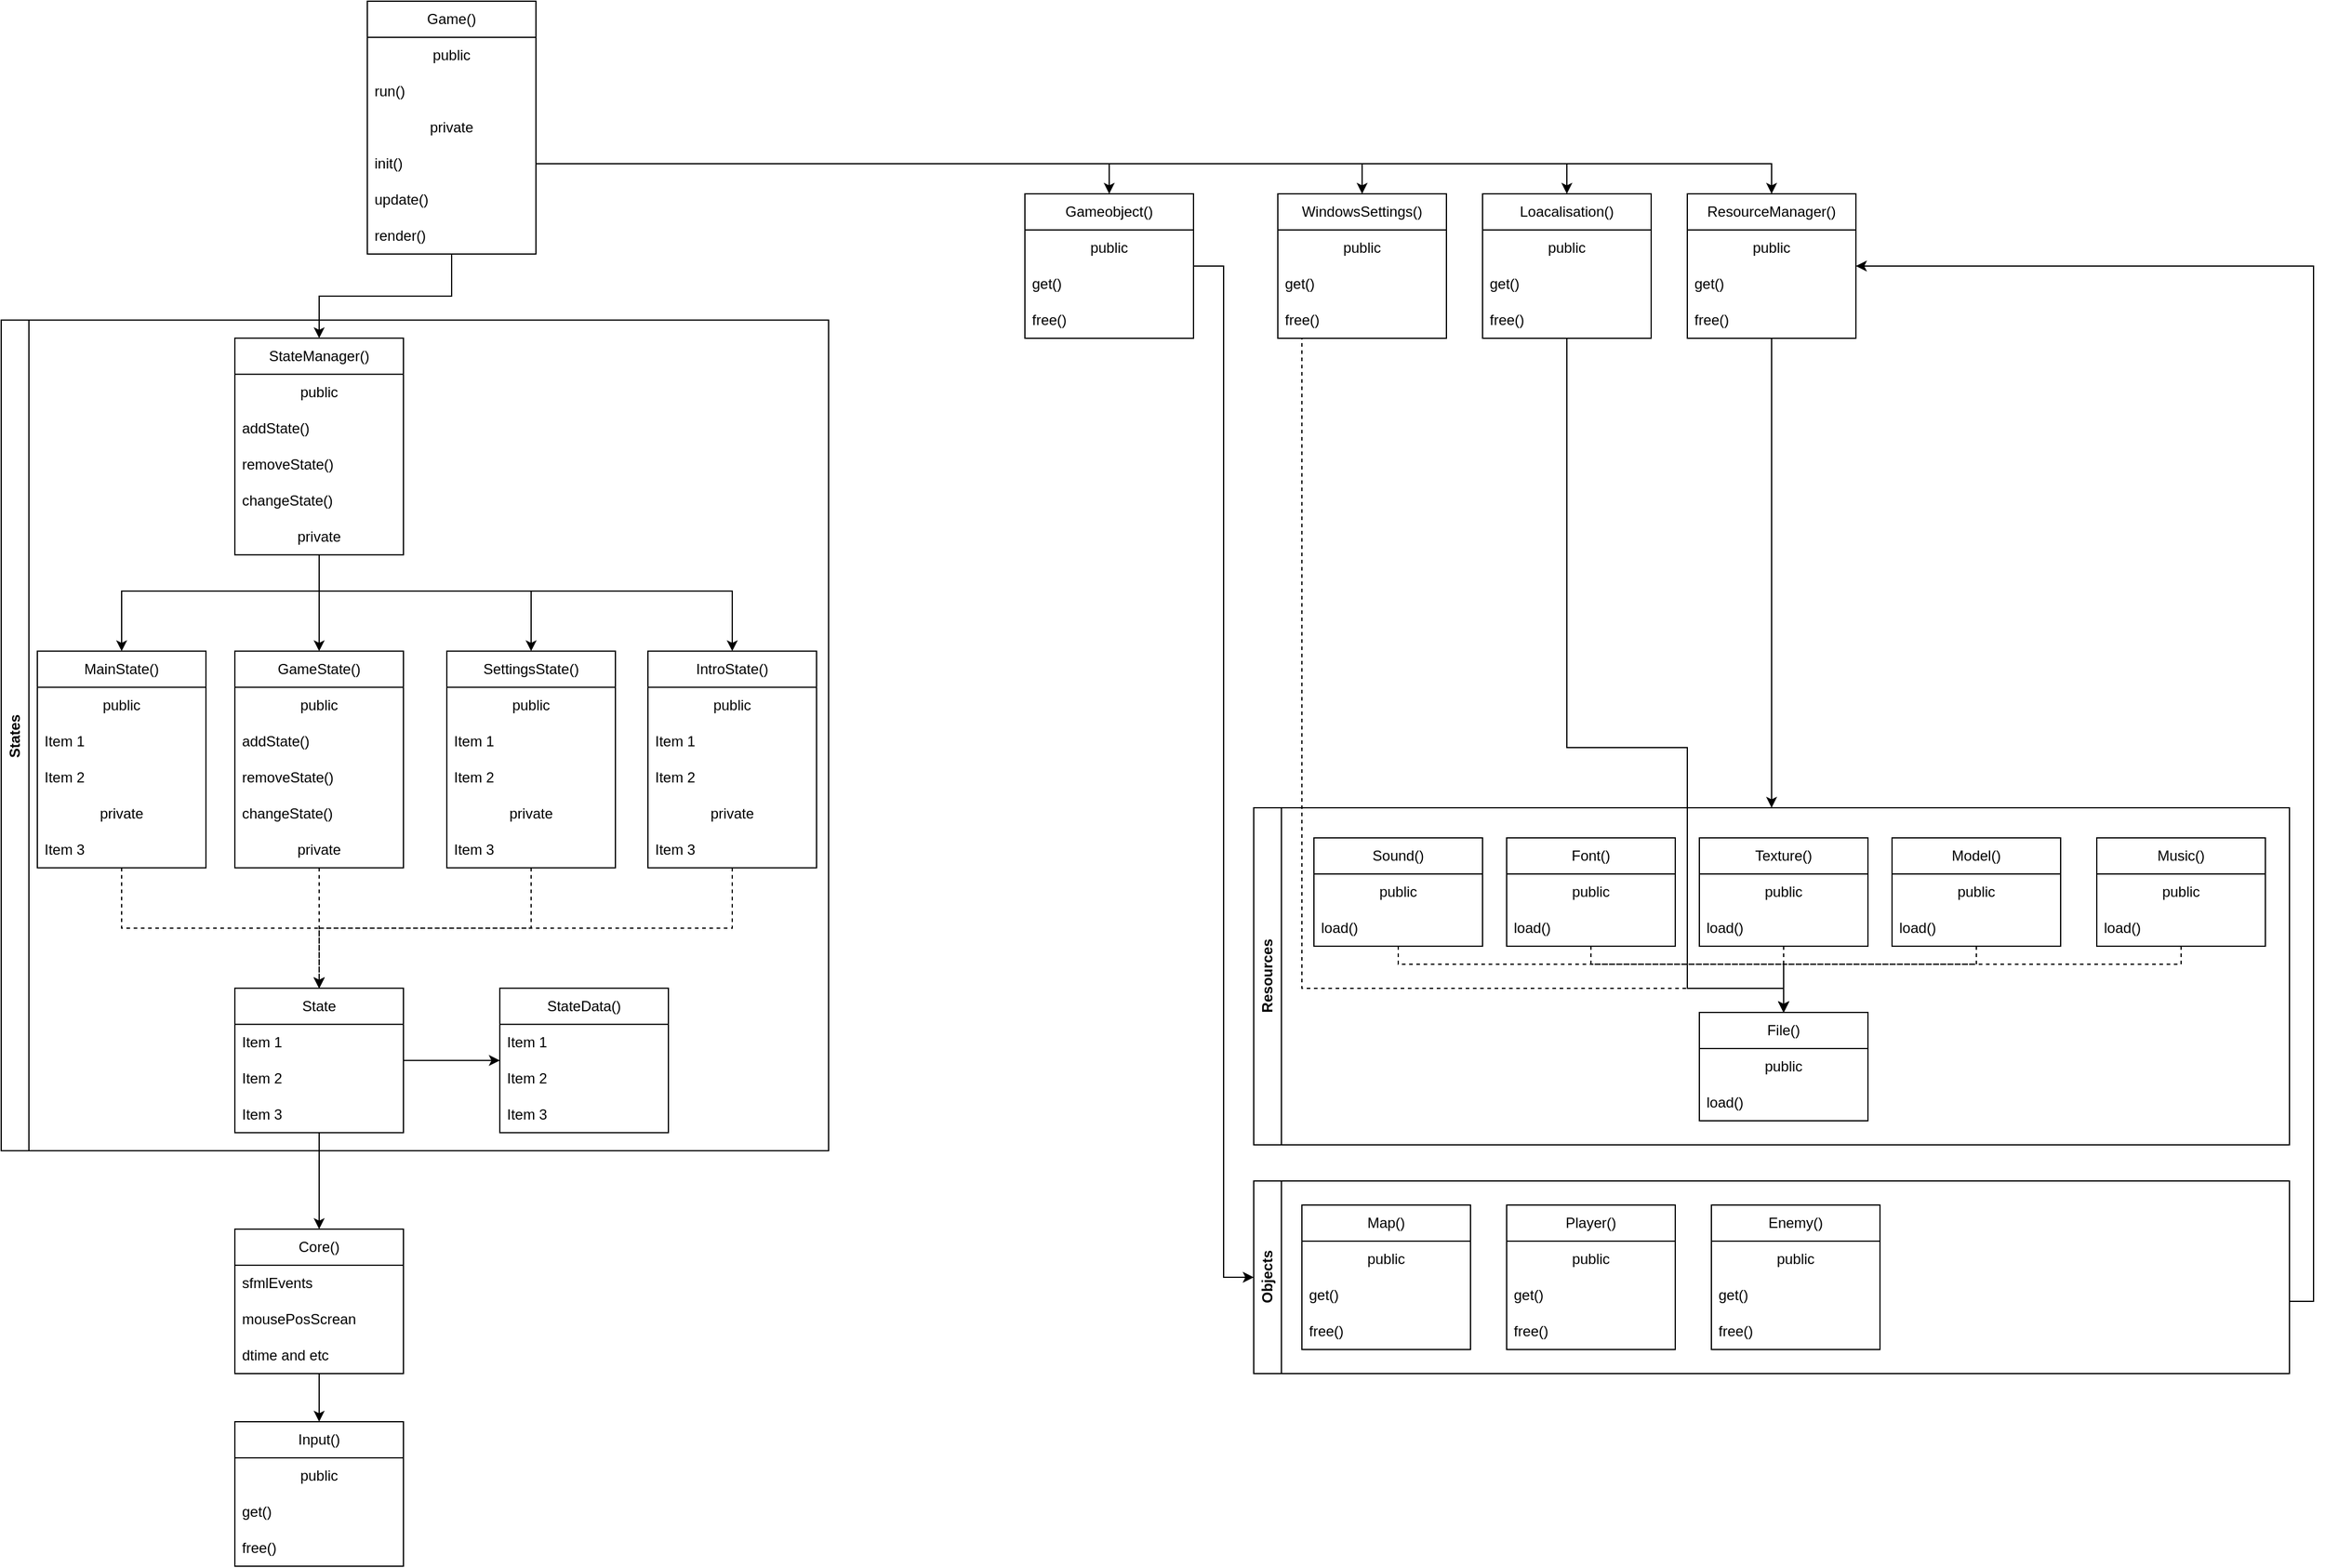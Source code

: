 <mxfile version="21.5.2" type="github">
  <diagram name="Страница 1" id="eQG78R5WdQIjexpzh70h">
    <mxGraphModel dx="1628" dy="859" grid="1" gridSize="10" guides="1" tooltips="1" connect="1" arrows="1" fold="1" page="1" pageScale="1" pageWidth="5000" pageHeight="5000" background="none" math="0" shadow="0">
      <root>
        <mxCell id="0" />
        <mxCell id="1" parent="0" />
        <mxCell id="CHiHUjRZ3rENDzoaXZ8h-26" value="" style="edgeStyle=orthogonalEdgeStyle;rounded=0;orthogonalLoop=1;jettySize=auto;html=1;labelBackgroundColor=none;fontColor=default;" parent="1" source="CHiHUjRZ3rENDzoaXZ8h-2" target="CHiHUjRZ3rENDzoaXZ8h-19" edge="1">
          <mxGeometry relative="1" as="geometry" />
        </mxCell>
        <mxCell id="CHiHUjRZ3rENDzoaXZ8h-2" value="Game()" style="swimlane;fontStyle=0;childLayout=stackLayout;horizontal=1;startSize=30;horizontalStack=0;resizeParent=1;resizeParentMax=0;resizeLast=0;collapsible=1;marginBottom=0;whiteSpace=wrap;html=1;labelBackgroundColor=none;rounded=0;" parent="1" vertex="1">
          <mxGeometry x="344" y="20" width="140" height="210" as="geometry">
            <mxRectangle x="344" y="20" width="70" height="30" as="alternateBounds" />
          </mxGeometry>
        </mxCell>
        <mxCell id="CHiHUjRZ3rENDzoaXZ8h-3" value="public" style="text;align=center;verticalAlign=middle;spacingLeft=4;spacingRight=4;overflow=hidden;points=[[0,0.5],[1,0.5]];portConstraint=eastwest;rotatable=0;whiteSpace=wrap;html=1;labelBackgroundColor=none;rounded=0;" parent="CHiHUjRZ3rENDzoaXZ8h-2" vertex="1">
          <mxGeometry y="30" width="140" height="30" as="geometry" />
        </mxCell>
        <mxCell id="CHiHUjRZ3rENDzoaXZ8h-5" value="run()" style="text;strokeColor=none;fillColor=none;align=left;verticalAlign=middle;spacingLeft=4;spacingRight=4;overflow=hidden;points=[[0,0.5],[1,0.5]];portConstraint=eastwest;rotatable=0;whiteSpace=wrap;html=1;labelBackgroundColor=none;rounded=0;" parent="CHiHUjRZ3rENDzoaXZ8h-2" vertex="1">
          <mxGeometry y="60" width="140" height="30" as="geometry" />
        </mxCell>
        <mxCell id="CHiHUjRZ3rENDzoaXZ8h-4" value="private" style="text;align=center;verticalAlign=middle;spacingLeft=4;spacingRight=4;overflow=hidden;points=[[0,0.5],[1,0.5]];portConstraint=eastwest;rotatable=0;whiteSpace=wrap;html=1;labelBackgroundColor=none;rounded=0;" parent="CHiHUjRZ3rENDzoaXZ8h-2" vertex="1">
          <mxGeometry y="90" width="140" height="30" as="geometry" />
        </mxCell>
        <mxCell id="CHiHUjRZ3rENDzoaXZ8h-9" value="init()" style="text;strokeColor=none;fillColor=none;align=left;verticalAlign=middle;spacingLeft=4;spacingRight=4;overflow=hidden;points=[[0,0.5],[1,0.5]];portConstraint=eastwest;rotatable=0;whiteSpace=wrap;html=1;labelBackgroundColor=none;rounded=0;" parent="CHiHUjRZ3rENDzoaXZ8h-2" vertex="1">
          <mxGeometry y="120" width="140" height="30" as="geometry" />
        </mxCell>
        <mxCell id="CHiHUjRZ3rENDzoaXZ8h-7" value="update()" style="text;strokeColor=none;fillColor=none;align=left;verticalAlign=middle;spacingLeft=4;spacingRight=4;overflow=hidden;points=[[0,0.5],[1,0.5]];portConstraint=eastwest;rotatable=0;whiteSpace=wrap;html=1;labelBackgroundColor=none;rounded=0;" parent="CHiHUjRZ3rENDzoaXZ8h-2" vertex="1">
          <mxGeometry y="150" width="140" height="30" as="geometry" />
        </mxCell>
        <mxCell id="CHiHUjRZ3rENDzoaXZ8h-8" value="render()" style="text;strokeColor=none;fillColor=none;align=left;verticalAlign=middle;spacingLeft=4;spacingRight=4;overflow=hidden;points=[[0,0.5],[1,0.5]];portConstraint=eastwest;rotatable=0;whiteSpace=wrap;html=1;labelBackgroundColor=none;rounded=0;" parent="CHiHUjRZ3rENDzoaXZ8h-2" vertex="1">
          <mxGeometry y="180" width="140" height="30" as="geometry" />
        </mxCell>
        <mxCell id="CHiHUjRZ3rENDzoaXZ8h-319" style="edgeStyle=orthogonalEdgeStyle;rounded=0;orthogonalLoop=1;jettySize=auto;html=1;entryX=0.5;entryY=0;entryDx=0;entryDy=0;labelBackgroundColor=none;fontColor=default;" parent="1" source="CHiHUjRZ3rENDzoaXZ8h-200" target="CHiHUjRZ3rENDzoaXZ8h-302" edge="1">
          <mxGeometry relative="1" as="geometry" />
        </mxCell>
        <mxCell id="CHiHUjRZ3rENDzoaXZ8h-200" value="ResourceManager()" style="swimlane;fontStyle=0;childLayout=stackLayout;horizontal=1;startSize=30;horizontalStack=0;resizeParent=1;resizeParentMax=0;resizeLast=0;collapsible=1;marginBottom=0;whiteSpace=wrap;html=1;labelBackgroundColor=none;rounded=0;" parent="1" vertex="1">
          <mxGeometry x="1440" y="180" width="140" height="120" as="geometry">
            <mxRectangle x="344" y="20" width="70" height="30" as="alternateBounds" />
          </mxGeometry>
        </mxCell>
        <mxCell id="CHiHUjRZ3rENDzoaXZ8h-201" value="public" style="text;align=center;verticalAlign=middle;spacingLeft=4;spacingRight=4;overflow=hidden;points=[[0,0.5],[1,0.5]];portConstraint=eastwest;rotatable=0;whiteSpace=wrap;html=1;labelBackgroundColor=none;rounded=0;" parent="CHiHUjRZ3rENDzoaXZ8h-200" vertex="1">
          <mxGeometry y="30" width="140" height="30" as="geometry" />
        </mxCell>
        <mxCell id="CHiHUjRZ3rENDzoaXZ8h-202" value="get()" style="text;strokeColor=none;fillColor=none;align=left;verticalAlign=middle;spacingLeft=4;spacingRight=4;overflow=hidden;points=[[0,0.5],[1,0.5]];portConstraint=eastwest;rotatable=0;whiteSpace=wrap;html=1;labelBackgroundColor=none;rounded=0;" parent="CHiHUjRZ3rENDzoaXZ8h-200" vertex="1">
          <mxGeometry y="60" width="140" height="30" as="geometry" />
        </mxCell>
        <mxCell id="CHiHUjRZ3rENDzoaXZ8h-207" value="free()" style="text;strokeColor=none;fillColor=none;align=left;verticalAlign=middle;spacingLeft=4;spacingRight=4;overflow=hidden;points=[[0,0.5],[1,0.5]];portConstraint=eastwest;rotatable=0;whiteSpace=wrap;html=1;labelBackgroundColor=none;rounded=0;" parent="CHiHUjRZ3rENDzoaXZ8h-200" vertex="1">
          <mxGeometry y="90" width="140" height="30" as="geometry" />
        </mxCell>
        <mxCell id="CHiHUjRZ3rENDzoaXZ8h-290" style="edgeStyle=orthogonalEdgeStyle;rounded=0;orthogonalLoop=1;jettySize=auto;html=1;entryX=0.5;entryY=0;entryDx=0;entryDy=0;dashed=1;labelBackgroundColor=none;fontColor=default;exitX=0.5;exitY=1;exitDx=0;exitDy=0;" parent="1" source="CHiHUjRZ3rENDzoaXZ8h-209" target="CHiHUjRZ3rENDzoaXZ8h-241" edge="1">
          <mxGeometry relative="1" as="geometry">
            <Array as="points">
              <mxPoint x="1120" y="300" />
              <mxPoint x="1120" y="840" />
              <mxPoint x="1520" y="840" />
            </Array>
            <mxPoint x="1190" y="340" as="sourcePoint" />
          </mxGeometry>
        </mxCell>
        <mxCell id="CHiHUjRZ3rENDzoaXZ8h-209" value="WindowsSettings()" style="swimlane;fontStyle=0;childLayout=stackLayout;horizontal=1;startSize=30;horizontalStack=0;resizeParent=1;resizeParentMax=0;resizeLast=0;collapsible=1;marginBottom=0;whiteSpace=wrap;html=1;labelBackgroundColor=none;rounded=0;" parent="1" vertex="1">
          <mxGeometry x="1100" y="180.0" width="140" height="120" as="geometry">
            <mxRectangle x="344" y="20" width="70" height="30" as="alternateBounds" />
          </mxGeometry>
        </mxCell>
        <mxCell id="CHiHUjRZ3rENDzoaXZ8h-210" value="public" style="text;align=center;verticalAlign=middle;spacingLeft=4;spacingRight=4;overflow=hidden;points=[[0,0.5],[1,0.5]];portConstraint=eastwest;rotatable=0;whiteSpace=wrap;html=1;labelBackgroundColor=none;rounded=0;" parent="CHiHUjRZ3rENDzoaXZ8h-209" vertex="1">
          <mxGeometry y="30" width="140" height="30" as="geometry" />
        </mxCell>
        <mxCell id="CHiHUjRZ3rENDzoaXZ8h-211" value="get()" style="text;strokeColor=none;fillColor=none;align=left;verticalAlign=middle;spacingLeft=4;spacingRight=4;overflow=hidden;points=[[0,0.5],[1,0.5]];portConstraint=eastwest;rotatable=0;whiteSpace=wrap;html=1;labelBackgroundColor=none;rounded=0;" parent="CHiHUjRZ3rENDzoaXZ8h-209" vertex="1">
          <mxGeometry y="60" width="140" height="30" as="geometry" />
        </mxCell>
        <mxCell id="CHiHUjRZ3rENDzoaXZ8h-212" value="free()" style="text;strokeColor=none;fillColor=none;align=left;verticalAlign=middle;spacingLeft=4;spacingRight=4;overflow=hidden;points=[[0,0.5],[1,0.5]];portConstraint=eastwest;rotatable=0;whiteSpace=wrap;html=1;labelBackgroundColor=none;rounded=0;" parent="CHiHUjRZ3rENDzoaXZ8h-209" vertex="1">
          <mxGeometry y="90" width="140" height="30" as="geometry" />
        </mxCell>
        <mxCell id="CHiHUjRZ3rENDzoaXZ8h-219" value="Input()" style="swimlane;fontStyle=0;childLayout=stackLayout;horizontal=1;startSize=30;horizontalStack=0;resizeParent=1;resizeParentMax=0;resizeLast=0;collapsible=1;marginBottom=0;whiteSpace=wrap;html=1;labelBackgroundColor=none;rounded=0;" parent="1" vertex="1">
          <mxGeometry x="234" y="1200" width="140" height="120" as="geometry">
            <mxRectangle x="344" y="20" width="70" height="30" as="alternateBounds" />
          </mxGeometry>
        </mxCell>
        <mxCell id="CHiHUjRZ3rENDzoaXZ8h-220" value="public" style="text;align=center;verticalAlign=middle;spacingLeft=4;spacingRight=4;overflow=hidden;points=[[0,0.5],[1,0.5]];portConstraint=eastwest;rotatable=0;whiteSpace=wrap;html=1;labelBackgroundColor=none;rounded=0;" parent="CHiHUjRZ3rENDzoaXZ8h-219" vertex="1">
          <mxGeometry y="30" width="140" height="30" as="geometry" />
        </mxCell>
        <mxCell id="CHiHUjRZ3rENDzoaXZ8h-221" value="get()" style="text;strokeColor=none;fillColor=none;align=left;verticalAlign=middle;spacingLeft=4;spacingRight=4;overflow=hidden;points=[[0,0.5],[1,0.5]];portConstraint=eastwest;rotatable=0;whiteSpace=wrap;html=1;labelBackgroundColor=none;rounded=0;" parent="CHiHUjRZ3rENDzoaXZ8h-219" vertex="1">
          <mxGeometry y="60" width="140" height="30" as="geometry" />
        </mxCell>
        <mxCell id="CHiHUjRZ3rENDzoaXZ8h-222" value="free()" style="text;strokeColor=none;fillColor=none;align=left;verticalAlign=middle;spacingLeft=4;spacingRight=4;overflow=hidden;points=[[0,0.5],[1,0.5]];portConstraint=eastwest;rotatable=0;whiteSpace=wrap;html=1;labelBackgroundColor=none;rounded=0;" parent="CHiHUjRZ3rENDzoaXZ8h-219" vertex="1">
          <mxGeometry y="90" width="140" height="30" as="geometry" />
        </mxCell>
        <mxCell id="CHiHUjRZ3rENDzoaXZ8h-291" style="edgeStyle=orthogonalEdgeStyle;rounded=0;orthogonalLoop=1;jettySize=auto;html=1;entryX=0.5;entryY=0;entryDx=0;entryDy=0;labelBackgroundColor=none;fontColor=default;exitX=0.5;exitY=1;exitDx=0;exitDy=0;" parent="1" source="CHiHUjRZ3rENDzoaXZ8h-223" target="CHiHUjRZ3rENDzoaXZ8h-241" edge="1">
          <mxGeometry relative="1" as="geometry">
            <Array as="points">
              <mxPoint x="1340" y="640" />
              <mxPoint x="1440" y="640" />
              <mxPoint x="1440" y="840" />
              <mxPoint x="1520" y="840" />
            </Array>
          </mxGeometry>
        </mxCell>
        <mxCell id="CHiHUjRZ3rENDzoaXZ8h-223" value="Loacalisation()" style="swimlane;fontStyle=0;childLayout=stackLayout;horizontal=1;startSize=30;horizontalStack=0;resizeParent=1;resizeParentMax=0;resizeLast=0;collapsible=1;marginBottom=0;whiteSpace=wrap;html=1;labelBackgroundColor=none;rounded=0;" parent="1" vertex="1">
          <mxGeometry x="1270" y="180.0" width="140" height="120" as="geometry">
            <mxRectangle x="344" y="20" width="70" height="30" as="alternateBounds" />
          </mxGeometry>
        </mxCell>
        <mxCell id="CHiHUjRZ3rENDzoaXZ8h-224" value="public" style="text;align=center;verticalAlign=middle;spacingLeft=4;spacingRight=4;overflow=hidden;points=[[0,0.5],[1,0.5]];portConstraint=eastwest;rotatable=0;whiteSpace=wrap;html=1;labelBackgroundColor=none;rounded=0;" parent="CHiHUjRZ3rENDzoaXZ8h-223" vertex="1">
          <mxGeometry y="30" width="140" height="30" as="geometry" />
        </mxCell>
        <mxCell id="CHiHUjRZ3rENDzoaXZ8h-225" value="get()" style="text;strokeColor=none;fillColor=none;align=left;verticalAlign=middle;spacingLeft=4;spacingRight=4;overflow=hidden;points=[[0,0.5],[1,0.5]];portConstraint=eastwest;rotatable=0;whiteSpace=wrap;html=1;labelBackgroundColor=none;rounded=0;" parent="CHiHUjRZ3rENDzoaXZ8h-223" vertex="1">
          <mxGeometry y="60" width="140" height="30" as="geometry" />
        </mxCell>
        <mxCell id="CHiHUjRZ3rENDzoaXZ8h-226" value="free()" style="text;strokeColor=none;fillColor=none;align=left;verticalAlign=middle;spacingLeft=4;spacingRight=4;overflow=hidden;points=[[0,0.5],[1,0.5]];portConstraint=eastwest;rotatable=0;whiteSpace=wrap;html=1;labelBackgroundColor=none;rounded=0;" parent="CHiHUjRZ3rENDzoaXZ8h-223" vertex="1">
          <mxGeometry y="90" width="140" height="30" as="geometry" />
        </mxCell>
        <mxCell id="CHiHUjRZ3rENDzoaXZ8h-309" style="edgeStyle=orthogonalEdgeStyle;rounded=0;orthogonalLoop=1;jettySize=auto;html=1;entryX=0;entryY=0.5;entryDx=0;entryDy=0;labelBackgroundColor=none;fontColor=default;" parent="1" source="CHiHUjRZ3rENDzoaXZ8h-227" target="CHiHUjRZ3rENDzoaXZ8h-308" edge="1">
          <mxGeometry relative="1" as="geometry" />
        </mxCell>
        <mxCell id="CHiHUjRZ3rENDzoaXZ8h-227" value="Gameobject()" style="swimlane;fontStyle=0;childLayout=stackLayout;horizontal=1;startSize=30;horizontalStack=0;resizeParent=1;resizeParentMax=0;resizeLast=0;collapsible=1;marginBottom=0;whiteSpace=wrap;html=1;labelBackgroundColor=none;rounded=0;" parent="1" vertex="1">
          <mxGeometry x="890" y="180.0" width="140" height="120" as="geometry">
            <mxRectangle x="344" y="20" width="70" height="30" as="alternateBounds" />
          </mxGeometry>
        </mxCell>
        <mxCell id="CHiHUjRZ3rENDzoaXZ8h-228" value="public" style="text;align=center;verticalAlign=middle;spacingLeft=4;spacingRight=4;overflow=hidden;points=[[0,0.5],[1,0.5]];portConstraint=eastwest;rotatable=0;whiteSpace=wrap;html=1;labelBackgroundColor=none;rounded=0;" parent="CHiHUjRZ3rENDzoaXZ8h-227" vertex="1">
          <mxGeometry y="30" width="140" height="30" as="geometry" />
        </mxCell>
        <mxCell id="CHiHUjRZ3rENDzoaXZ8h-229" value="get()" style="text;strokeColor=none;fillColor=none;align=left;verticalAlign=middle;spacingLeft=4;spacingRight=4;overflow=hidden;points=[[0,0.5],[1,0.5]];portConstraint=eastwest;rotatable=0;whiteSpace=wrap;html=1;labelBackgroundColor=none;rounded=0;" parent="CHiHUjRZ3rENDzoaXZ8h-227" vertex="1">
          <mxGeometry y="60" width="140" height="30" as="geometry" />
        </mxCell>
        <mxCell id="CHiHUjRZ3rENDzoaXZ8h-230" value="free()" style="text;strokeColor=none;fillColor=none;align=left;verticalAlign=middle;spacingLeft=4;spacingRight=4;overflow=hidden;points=[[0,0.5],[1,0.5]];portConstraint=eastwest;rotatable=0;whiteSpace=wrap;html=1;labelBackgroundColor=none;rounded=0;" parent="CHiHUjRZ3rENDzoaXZ8h-227" vertex="1">
          <mxGeometry y="90" width="140" height="30" as="geometry" />
        </mxCell>
        <mxCell id="CHiHUjRZ3rENDzoaXZ8h-246" style="edgeStyle=orthogonalEdgeStyle;rounded=0;orthogonalLoop=1;jettySize=auto;html=1;exitX=1;exitY=0.5;exitDx=0;exitDy=0;entryX=0.5;entryY=0;entryDx=0;entryDy=0;labelBackgroundColor=none;fontColor=default;" parent="1" source="CHiHUjRZ3rENDzoaXZ8h-9" target="CHiHUjRZ3rENDzoaXZ8h-200" edge="1">
          <mxGeometry relative="1" as="geometry" />
        </mxCell>
        <mxCell id="CHiHUjRZ3rENDzoaXZ8h-247" style="edgeStyle=orthogonalEdgeStyle;rounded=0;orthogonalLoop=1;jettySize=auto;html=1;exitX=1;exitY=0.5;exitDx=0;exitDy=0;labelBackgroundColor=none;fontColor=default;" parent="1" source="CHiHUjRZ3rENDzoaXZ8h-9" target="CHiHUjRZ3rENDzoaXZ8h-209" edge="1">
          <mxGeometry relative="1" as="geometry" />
        </mxCell>
        <mxCell id="CHiHUjRZ3rENDzoaXZ8h-249" style="edgeStyle=orthogonalEdgeStyle;rounded=0;orthogonalLoop=1;jettySize=auto;html=1;exitX=1;exitY=0.5;exitDx=0;exitDy=0;labelBackgroundColor=none;fontColor=default;" parent="1" source="CHiHUjRZ3rENDzoaXZ8h-9" target="CHiHUjRZ3rENDzoaXZ8h-223" edge="1">
          <mxGeometry relative="1" as="geometry" />
        </mxCell>
        <mxCell id="CHiHUjRZ3rENDzoaXZ8h-250" style="edgeStyle=orthogonalEdgeStyle;rounded=0;orthogonalLoop=1;jettySize=auto;html=1;exitX=1;exitY=0.5;exitDx=0;exitDy=0;entryX=0.5;entryY=0;entryDx=0;entryDy=0;labelBackgroundColor=none;fontColor=default;" parent="1" source="CHiHUjRZ3rENDzoaXZ8h-9" target="CHiHUjRZ3rENDzoaXZ8h-227" edge="1">
          <mxGeometry relative="1" as="geometry" />
        </mxCell>
        <mxCell id="CHiHUjRZ3rENDzoaXZ8h-300" value="States" style="swimlane;horizontal=0;whiteSpace=wrap;html=1;labelBackgroundColor=none;rounded=0;" parent="1" vertex="1">
          <mxGeometry x="40" y="284.93" width="687" height="690" as="geometry" />
        </mxCell>
        <mxCell id="CHiHUjRZ3rENDzoaXZ8h-35" value="" style="edgeStyle=orthogonalEdgeStyle;rounded=0;orthogonalLoop=1;jettySize=auto;html=1;entryX=0.5;entryY=0;entryDx=0;entryDy=0;labelBackgroundColor=none;fontColor=default;" parent="CHiHUjRZ3rENDzoaXZ8h-300" source="CHiHUjRZ3rENDzoaXZ8h-19" target="CHiHUjRZ3rENDzoaXZ8h-51" edge="1">
          <mxGeometry relative="1" as="geometry">
            <Array as="points">
              <mxPoint x="264" y="225" />
              <mxPoint x="607" y="225" />
            </Array>
          </mxGeometry>
        </mxCell>
        <mxCell id="CHiHUjRZ3rENDzoaXZ8h-36" value="" style="edgeStyle=orthogonalEdgeStyle;rounded=0;orthogonalLoop=1;jettySize=auto;html=1;entryX=0.5;entryY=0;entryDx=0;entryDy=0;labelBackgroundColor=none;fontColor=default;" parent="CHiHUjRZ3rENDzoaXZ8h-300" source="CHiHUjRZ3rENDzoaXZ8h-19" target="CHiHUjRZ3rENDzoaXZ8h-37" edge="1">
          <mxGeometry relative="1" as="geometry">
            <Array as="points">
              <mxPoint x="264" y="225" />
              <mxPoint x="100" y="225" />
            </Array>
          </mxGeometry>
        </mxCell>
        <mxCell id="CHiHUjRZ3rENDzoaXZ8h-46" value="" style="edgeStyle=orthogonalEdgeStyle;rounded=0;orthogonalLoop=1;jettySize=auto;html=1;labelBackgroundColor=none;fontColor=default;" parent="CHiHUjRZ3rENDzoaXZ8h-300" source="CHiHUjRZ3rENDzoaXZ8h-19" target="CHiHUjRZ3rENDzoaXZ8h-41" edge="1">
          <mxGeometry relative="1" as="geometry">
            <Array as="points">
              <mxPoint x="264" y="225" />
              <mxPoint x="440" y="225" />
            </Array>
          </mxGeometry>
        </mxCell>
        <mxCell id="CHiHUjRZ3rENDzoaXZ8h-305" style="edgeStyle=orthogonalEdgeStyle;rounded=0;orthogonalLoop=1;jettySize=auto;html=1;labelBackgroundColor=none;fontColor=default;" parent="CHiHUjRZ3rENDzoaXZ8h-300" source="CHiHUjRZ3rENDzoaXZ8h-19" target="CHiHUjRZ3rENDzoaXZ8h-29" edge="1">
          <mxGeometry relative="1" as="geometry" />
        </mxCell>
        <mxCell id="CHiHUjRZ3rENDzoaXZ8h-19" value="StateManager()" style="swimlane;fontStyle=0;childLayout=stackLayout;horizontal=1;startSize=30;horizontalStack=0;resizeParent=1;resizeParentMax=0;resizeLast=0;collapsible=1;marginBottom=0;whiteSpace=wrap;html=1;labelBackgroundColor=none;rounded=0;" parent="CHiHUjRZ3rENDzoaXZ8h-300" vertex="1">
          <mxGeometry x="194" y="15" width="140" height="180" as="geometry">
            <mxRectangle x="344" y="310" width="70" height="30" as="alternateBounds" />
          </mxGeometry>
        </mxCell>
        <mxCell id="CHiHUjRZ3rENDzoaXZ8h-20" value="public" style="text;align=center;verticalAlign=middle;spacingLeft=4;spacingRight=4;overflow=hidden;points=[[0,0.5],[1,0.5]];portConstraint=eastwest;rotatable=0;whiteSpace=wrap;html=1;labelBackgroundColor=none;rounded=0;" parent="CHiHUjRZ3rENDzoaXZ8h-19" vertex="1">
          <mxGeometry y="30" width="140" height="30" as="geometry" />
        </mxCell>
        <mxCell id="CHiHUjRZ3rENDzoaXZ8h-21" value="addState()" style="text;strokeColor=none;fillColor=none;align=left;verticalAlign=middle;spacingLeft=4;spacingRight=4;overflow=hidden;points=[[0,0.5],[1,0.5]];portConstraint=eastwest;rotatable=0;whiteSpace=wrap;html=1;labelBackgroundColor=none;rounded=0;" parent="CHiHUjRZ3rENDzoaXZ8h-19" vertex="1">
          <mxGeometry y="60" width="140" height="30" as="geometry" />
        </mxCell>
        <mxCell id="CHiHUjRZ3rENDzoaXZ8h-27" value="removeState()" style="text;strokeColor=none;fillColor=none;align=left;verticalAlign=middle;spacingLeft=4;spacingRight=4;overflow=hidden;points=[[0,0.5],[1,0.5]];portConstraint=eastwest;rotatable=0;whiteSpace=wrap;html=1;labelBackgroundColor=none;rounded=0;" parent="CHiHUjRZ3rENDzoaXZ8h-19" vertex="1">
          <mxGeometry y="90" width="140" height="30" as="geometry" />
        </mxCell>
        <mxCell id="CHiHUjRZ3rENDzoaXZ8h-28" value="changeState()" style="text;strokeColor=none;fillColor=none;align=left;verticalAlign=middle;spacingLeft=4;spacingRight=4;overflow=hidden;points=[[0,0.5],[1,0.5]];portConstraint=eastwest;rotatable=0;whiteSpace=wrap;html=1;labelBackgroundColor=none;rounded=0;" parent="CHiHUjRZ3rENDzoaXZ8h-19" vertex="1">
          <mxGeometry y="120" width="140" height="30" as="geometry" />
        </mxCell>
        <mxCell id="CHiHUjRZ3rENDzoaXZ8h-22" value="private" style="text;align=center;verticalAlign=middle;spacingLeft=4;spacingRight=4;overflow=hidden;points=[[0,0.5],[1,0.5]];portConstraint=eastwest;rotatable=0;whiteSpace=wrap;html=1;labelBackgroundColor=none;rounded=0;" parent="CHiHUjRZ3rENDzoaXZ8h-19" vertex="1">
          <mxGeometry y="150" width="140" height="30" as="geometry" />
        </mxCell>
        <mxCell id="CHiHUjRZ3rENDzoaXZ8h-193" value="" style="edgeStyle=orthogonalEdgeStyle;rounded=0;orthogonalLoop=1;jettySize=auto;html=1;entryX=0.5;entryY=0;entryDx=0;entryDy=0;dashed=1;labelBackgroundColor=none;fontColor=default;" parent="CHiHUjRZ3rENDzoaXZ8h-300" source="CHiHUjRZ3rENDzoaXZ8h-29" target="CHiHUjRZ3rENDzoaXZ8h-179" edge="1">
          <mxGeometry relative="1" as="geometry">
            <mxPoint x="264" y="515" as="targetPoint" />
          </mxGeometry>
        </mxCell>
        <mxCell id="CHiHUjRZ3rENDzoaXZ8h-29" value="GameState()" style="swimlane;fontStyle=0;childLayout=stackLayout;horizontal=1;startSize=30;horizontalStack=0;resizeParent=1;resizeParentMax=0;resizeLast=0;collapsible=1;marginBottom=0;whiteSpace=wrap;html=1;labelBackgroundColor=none;rounded=0;" parent="CHiHUjRZ3rENDzoaXZ8h-300" vertex="1">
          <mxGeometry x="194" y="275" width="140" height="180" as="geometry">
            <mxRectangle x="344" y="20" width="70" height="30" as="alternateBounds" />
          </mxGeometry>
        </mxCell>
        <mxCell id="CHiHUjRZ3rENDzoaXZ8h-30" value="public" style="text;align=center;verticalAlign=middle;spacingLeft=4;spacingRight=4;overflow=hidden;points=[[0,0.5],[1,0.5]];portConstraint=eastwest;rotatable=0;whiteSpace=wrap;html=1;labelBackgroundColor=none;rounded=0;" parent="CHiHUjRZ3rENDzoaXZ8h-29" vertex="1">
          <mxGeometry y="30" width="140" height="30" as="geometry" />
        </mxCell>
        <mxCell id="CHiHUjRZ3rENDzoaXZ8h-31" value="addState()" style="text;strokeColor=none;fillColor=none;align=left;verticalAlign=middle;spacingLeft=4;spacingRight=4;overflow=hidden;points=[[0,0.5],[1,0.5]];portConstraint=eastwest;rotatable=0;whiteSpace=wrap;html=1;labelBackgroundColor=none;rounded=0;" parent="CHiHUjRZ3rENDzoaXZ8h-29" vertex="1">
          <mxGeometry y="60" width="140" height="30" as="geometry" />
        </mxCell>
        <mxCell id="CHiHUjRZ3rENDzoaXZ8h-32" value="removeState()" style="text;strokeColor=none;fillColor=none;align=left;verticalAlign=middle;spacingLeft=4;spacingRight=4;overflow=hidden;points=[[0,0.5],[1,0.5]];portConstraint=eastwest;rotatable=0;whiteSpace=wrap;html=1;labelBackgroundColor=none;rounded=0;" parent="CHiHUjRZ3rENDzoaXZ8h-29" vertex="1">
          <mxGeometry y="90" width="140" height="30" as="geometry" />
        </mxCell>
        <mxCell id="CHiHUjRZ3rENDzoaXZ8h-33" value="changeState()" style="text;strokeColor=none;fillColor=none;align=left;verticalAlign=middle;spacingLeft=4;spacingRight=4;overflow=hidden;points=[[0,0.5],[1,0.5]];portConstraint=eastwest;rotatable=0;whiteSpace=wrap;html=1;labelBackgroundColor=none;rounded=0;" parent="CHiHUjRZ3rENDzoaXZ8h-29" vertex="1">
          <mxGeometry y="120" width="140" height="30" as="geometry" />
        </mxCell>
        <mxCell id="CHiHUjRZ3rENDzoaXZ8h-34" value="private" style="text;align=center;verticalAlign=middle;spacingLeft=4;spacingRight=4;overflow=hidden;points=[[0,0.5],[1,0.5]];portConstraint=eastwest;rotatable=0;whiteSpace=wrap;html=1;labelBackgroundColor=none;rounded=0;" parent="CHiHUjRZ3rENDzoaXZ8h-29" vertex="1">
          <mxGeometry y="150" width="140" height="30" as="geometry" />
        </mxCell>
        <mxCell id="CHiHUjRZ3rENDzoaXZ8h-195" value="" style="edgeStyle=orthogonalEdgeStyle;rounded=0;orthogonalLoop=1;jettySize=auto;html=1;entryX=0.5;entryY=0;entryDx=0;entryDy=0;dashed=1;labelBackgroundColor=none;fontColor=default;" parent="CHiHUjRZ3rENDzoaXZ8h-300" source="CHiHUjRZ3rENDzoaXZ8h-37" target="CHiHUjRZ3rENDzoaXZ8h-179" edge="1">
          <mxGeometry relative="1" as="geometry">
            <mxPoint x="100" y="515" as="targetPoint" />
            <Array as="points">
              <mxPoint x="100" y="505" />
              <mxPoint x="264" y="505" />
            </Array>
          </mxGeometry>
        </mxCell>
        <mxCell id="CHiHUjRZ3rENDzoaXZ8h-37" value="MainState()" style="swimlane;fontStyle=0;childLayout=stackLayout;horizontal=1;startSize=30;horizontalStack=0;resizeParent=1;resizeParentMax=0;resizeLast=0;collapsible=1;marginBottom=0;whiteSpace=wrap;html=1;labelBackgroundColor=none;rounded=0;" parent="CHiHUjRZ3rENDzoaXZ8h-300" vertex="1">
          <mxGeometry x="30" y="275" width="140" height="180" as="geometry" />
        </mxCell>
        <mxCell id="CHiHUjRZ3rENDzoaXZ8h-48" value="public" style="text;align=center;verticalAlign=middle;spacingLeft=4;spacingRight=4;overflow=hidden;points=[[0,0.5],[1,0.5]];portConstraint=eastwest;rotatable=0;whiteSpace=wrap;html=1;labelBackgroundColor=none;rounded=0;" parent="CHiHUjRZ3rENDzoaXZ8h-37" vertex="1">
          <mxGeometry y="30" width="140" height="30" as="geometry" />
        </mxCell>
        <mxCell id="CHiHUjRZ3rENDzoaXZ8h-38" value="Item 1" style="text;strokeColor=none;fillColor=none;align=left;verticalAlign=middle;spacingLeft=4;spacingRight=4;overflow=hidden;points=[[0,0.5],[1,0.5]];portConstraint=eastwest;rotatable=0;whiteSpace=wrap;html=1;labelBackgroundColor=none;rounded=0;" parent="CHiHUjRZ3rENDzoaXZ8h-37" vertex="1">
          <mxGeometry y="60" width="140" height="30" as="geometry" />
        </mxCell>
        <mxCell id="CHiHUjRZ3rENDzoaXZ8h-39" value="Item 2" style="text;strokeColor=none;fillColor=none;align=left;verticalAlign=middle;spacingLeft=4;spacingRight=4;overflow=hidden;points=[[0,0.5],[1,0.5]];portConstraint=eastwest;rotatable=0;whiteSpace=wrap;html=1;labelBackgroundColor=none;rounded=0;" parent="CHiHUjRZ3rENDzoaXZ8h-37" vertex="1">
          <mxGeometry y="90" width="140" height="30" as="geometry" />
        </mxCell>
        <mxCell id="CHiHUjRZ3rENDzoaXZ8h-49" value="private" style="text;align=center;verticalAlign=middle;spacingLeft=4;spacingRight=4;overflow=hidden;points=[[0,0.5],[1,0.5]];portConstraint=eastwest;rotatable=0;whiteSpace=wrap;html=1;labelBackgroundColor=none;rounded=0;" parent="CHiHUjRZ3rENDzoaXZ8h-37" vertex="1">
          <mxGeometry y="120" width="140" height="30" as="geometry" />
        </mxCell>
        <mxCell id="CHiHUjRZ3rENDzoaXZ8h-40" value="Item 3" style="text;strokeColor=none;fillColor=none;align=left;verticalAlign=middle;spacingLeft=4;spacingRight=4;overflow=hidden;points=[[0,0.5],[1,0.5]];portConstraint=eastwest;rotatable=0;whiteSpace=wrap;html=1;labelBackgroundColor=none;rounded=0;" parent="CHiHUjRZ3rENDzoaXZ8h-37" vertex="1">
          <mxGeometry y="150" width="140" height="30" as="geometry" />
        </mxCell>
        <mxCell id="CHiHUjRZ3rENDzoaXZ8h-191" value="" style="edgeStyle=orthogonalEdgeStyle;rounded=0;orthogonalLoop=1;jettySize=auto;html=1;entryX=0.5;entryY=0;entryDx=0;entryDy=0;dashed=1;labelBackgroundColor=none;fontColor=default;" parent="CHiHUjRZ3rENDzoaXZ8h-300" source="CHiHUjRZ3rENDzoaXZ8h-41" target="CHiHUjRZ3rENDzoaXZ8h-179" edge="1">
          <mxGeometry relative="1" as="geometry">
            <mxPoint x="440" y="505" as="targetPoint" />
            <Array as="points">
              <mxPoint x="440" y="505" />
              <mxPoint x="264" y="505" />
            </Array>
          </mxGeometry>
        </mxCell>
        <mxCell id="CHiHUjRZ3rENDzoaXZ8h-41" value="SettingsState()" style="swimlane;fontStyle=0;childLayout=stackLayout;horizontal=1;startSize=30;horizontalStack=0;resizeParent=1;resizeParentMax=0;resizeLast=0;collapsible=1;marginBottom=0;whiteSpace=wrap;html=1;labelBackgroundColor=none;rounded=0;" parent="CHiHUjRZ3rENDzoaXZ8h-300" vertex="1">
          <mxGeometry x="370" y="275" width="140" height="180" as="geometry" />
        </mxCell>
        <mxCell id="CHiHUjRZ3rENDzoaXZ8h-47" value="public" style="text;align=center;verticalAlign=middle;spacingLeft=4;spacingRight=4;overflow=hidden;points=[[0,0.5],[1,0.5]];portConstraint=eastwest;rotatable=0;whiteSpace=wrap;html=1;labelBackgroundColor=none;rounded=0;" parent="CHiHUjRZ3rENDzoaXZ8h-41" vertex="1">
          <mxGeometry y="30" width="140" height="30" as="geometry" />
        </mxCell>
        <mxCell id="CHiHUjRZ3rENDzoaXZ8h-42" value="Item 1" style="text;strokeColor=none;fillColor=none;align=left;verticalAlign=middle;spacingLeft=4;spacingRight=4;overflow=hidden;points=[[0,0.5],[1,0.5]];portConstraint=eastwest;rotatable=0;whiteSpace=wrap;html=1;labelBackgroundColor=none;rounded=0;" parent="CHiHUjRZ3rENDzoaXZ8h-41" vertex="1">
          <mxGeometry y="60" width="140" height="30" as="geometry" />
        </mxCell>
        <mxCell id="CHiHUjRZ3rENDzoaXZ8h-43" value="Item 2" style="text;strokeColor=none;fillColor=none;align=left;verticalAlign=middle;spacingLeft=4;spacingRight=4;overflow=hidden;points=[[0,0.5],[1,0.5]];portConstraint=eastwest;rotatable=0;whiteSpace=wrap;html=1;labelBackgroundColor=none;rounded=0;" parent="CHiHUjRZ3rENDzoaXZ8h-41" vertex="1">
          <mxGeometry y="90" width="140" height="30" as="geometry" />
        </mxCell>
        <mxCell id="CHiHUjRZ3rENDzoaXZ8h-50" value="private" style="text;align=center;verticalAlign=middle;spacingLeft=4;spacingRight=4;overflow=hidden;points=[[0,0.5],[1,0.5]];portConstraint=eastwest;rotatable=0;whiteSpace=wrap;html=1;labelBackgroundColor=none;rounded=0;" parent="CHiHUjRZ3rENDzoaXZ8h-41" vertex="1">
          <mxGeometry y="120" width="140" height="30" as="geometry" />
        </mxCell>
        <mxCell id="CHiHUjRZ3rENDzoaXZ8h-44" value="Item 3" style="text;strokeColor=none;fillColor=none;align=left;verticalAlign=middle;spacingLeft=4;spacingRight=4;overflow=hidden;points=[[0,0.5],[1,0.5]];portConstraint=eastwest;rotatable=0;whiteSpace=wrap;html=1;labelBackgroundColor=none;rounded=0;" parent="CHiHUjRZ3rENDzoaXZ8h-41" vertex="1">
          <mxGeometry y="150" width="140" height="30" as="geometry" />
        </mxCell>
        <mxCell id="CHiHUjRZ3rENDzoaXZ8h-197" value="" style="edgeStyle=orthogonalEdgeStyle;rounded=0;orthogonalLoop=1;jettySize=auto;html=1;entryX=0.5;entryY=0;entryDx=0;entryDy=0;dashed=1;labelBackgroundColor=none;fontColor=default;" parent="CHiHUjRZ3rENDzoaXZ8h-300" source="CHiHUjRZ3rENDzoaXZ8h-51" target="CHiHUjRZ3rENDzoaXZ8h-179" edge="1">
          <mxGeometry relative="1" as="geometry">
            <mxPoint x="607" y="505" as="targetPoint" />
            <Array as="points">
              <mxPoint x="607" y="505" />
              <mxPoint x="264" y="505" />
            </Array>
          </mxGeometry>
        </mxCell>
        <mxCell id="CHiHUjRZ3rENDzoaXZ8h-51" value="IntroState()" style="swimlane;fontStyle=0;childLayout=stackLayout;horizontal=1;startSize=30;horizontalStack=0;resizeParent=1;resizeParentMax=0;resizeLast=0;collapsible=1;marginBottom=0;whiteSpace=wrap;html=1;labelBackgroundColor=none;rounded=0;" parent="CHiHUjRZ3rENDzoaXZ8h-300" vertex="1">
          <mxGeometry x="537" y="275" width="140" height="180" as="geometry" />
        </mxCell>
        <mxCell id="CHiHUjRZ3rENDzoaXZ8h-52" value="public" style="text;align=center;verticalAlign=middle;spacingLeft=4;spacingRight=4;overflow=hidden;points=[[0,0.5],[1,0.5]];portConstraint=eastwest;rotatable=0;whiteSpace=wrap;html=1;labelBackgroundColor=none;rounded=0;" parent="CHiHUjRZ3rENDzoaXZ8h-51" vertex="1">
          <mxGeometry y="30" width="140" height="30" as="geometry" />
        </mxCell>
        <mxCell id="CHiHUjRZ3rENDzoaXZ8h-53" value="Item 1" style="text;strokeColor=none;fillColor=none;align=left;verticalAlign=middle;spacingLeft=4;spacingRight=4;overflow=hidden;points=[[0,0.5],[1,0.5]];portConstraint=eastwest;rotatable=0;whiteSpace=wrap;html=1;labelBackgroundColor=none;rounded=0;" parent="CHiHUjRZ3rENDzoaXZ8h-51" vertex="1">
          <mxGeometry y="60" width="140" height="30" as="geometry" />
        </mxCell>
        <mxCell id="CHiHUjRZ3rENDzoaXZ8h-54" value="Item 2" style="text;strokeColor=none;fillColor=none;align=left;verticalAlign=middle;spacingLeft=4;spacingRight=4;overflow=hidden;points=[[0,0.5],[1,0.5]];portConstraint=eastwest;rotatable=0;whiteSpace=wrap;html=1;labelBackgroundColor=none;rounded=0;" parent="CHiHUjRZ3rENDzoaXZ8h-51" vertex="1">
          <mxGeometry y="90" width="140" height="30" as="geometry" />
        </mxCell>
        <mxCell id="CHiHUjRZ3rENDzoaXZ8h-55" value="private" style="text;align=center;verticalAlign=middle;spacingLeft=4;spacingRight=4;overflow=hidden;points=[[0,0.5],[1,0.5]];portConstraint=eastwest;rotatable=0;whiteSpace=wrap;html=1;labelBackgroundColor=none;rounded=0;" parent="CHiHUjRZ3rENDzoaXZ8h-51" vertex="1">
          <mxGeometry y="120" width="140" height="30" as="geometry" />
        </mxCell>
        <mxCell id="CHiHUjRZ3rENDzoaXZ8h-56" value="Item 3" style="text;strokeColor=none;fillColor=none;align=left;verticalAlign=middle;spacingLeft=4;spacingRight=4;overflow=hidden;points=[[0,0.5],[1,0.5]];portConstraint=eastwest;rotatable=0;whiteSpace=wrap;html=1;labelBackgroundColor=none;rounded=0;" parent="CHiHUjRZ3rENDzoaXZ8h-51" vertex="1">
          <mxGeometry y="150" width="140" height="30" as="geometry" />
        </mxCell>
        <mxCell id="CHiHUjRZ3rENDzoaXZ8h-218" value="" style="edgeStyle=orthogonalEdgeStyle;rounded=0;orthogonalLoop=1;jettySize=auto;html=1;labelBackgroundColor=none;fontColor=default;" parent="CHiHUjRZ3rENDzoaXZ8h-300" source="CHiHUjRZ3rENDzoaXZ8h-179" target="CHiHUjRZ3rENDzoaXZ8h-214" edge="1">
          <mxGeometry relative="1" as="geometry" />
        </mxCell>
        <mxCell id="CHiHUjRZ3rENDzoaXZ8h-179" value="State" style="swimlane;fontStyle=0;childLayout=stackLayout;horizontal=1;startSize=30;horizontalStack=0;resizeParent=1;resizeParentMax=0;resizeLast=0;collapsible=1;marginBottom=0;whiteSpace=wrap;html=1;labelBackgroundColor=none;rounded=0;" parent="CHiHUjRZ3rENDzoaXZ8h-300" vertex="1">
          <mxGeometry x="194" y="555" width="140" height="120" as="geometry" />
        </mxCell>
        <mxCell id="CHiHUjRZ3rENDzoaXZ8h-180" value="Item 1" style="text;strokeColor=none;fillColor=none;align=left;verticalAlign=middle;spacingLeft=4;spacingRight=4;overflow=hidden;points=[[0,0.5],[1,0.5]];portConstraint=eastwest;rotatable=0;whiteSpace=wrap;html=1;labelBackgroundColor=none;rounded=0;" parent="CHiHUjRZ3rENDzoaXZ8h-179" vertex="1">
          <mxGeometry y="30" width="140" height="30" as="geometry" />
        </mxCell>
        <mxCell id="CHiHUjRZ3rENDzoaXZ8h-181" value="Item 2" style="text;strokeColor=none;fillColor=none;align=left;verticalAlign=middle;spacingLeft=4;spacingRight=4;overflow=hidden;points=[[0,0.5],[1,0.5]];portConstraint=eastwest;rotatable=0;whiteSpace=wrap;html=1;labelBackgroundColor=none;rounded=0;" parent="CHiHUjRZ3rENDzoaXZ8h-179" vertex="1">
          <mxGeometry y="60" width="140" height="30" as="geometry" />
        </mxCell>
        <mxCell id="CHiHUjRZ3rENDzoaXZ8h-182" value="Item 3" style="text;strokeColor=none;fillColor=none;align=left;verticalAlign=middle;spacingLeft=4;spacingRight=4;overflow=hidden;points=[[0,0.5],[1,0.5]];portConstraint=eastwest;rotatable=0;whiteSpace=wrap;html=1;labelBackgroundColor=none;rounded=0;" parent="CHiHUjRZ3rENDzoaXZ8h-179" vertex="1">
          <mxGeometry y="90" width="140" height="30" as="geometry" />
        </mxCell>
        <mxCell id="CHiHUjRZ3rENDzoaXZ8h-214" value="StateData()" style="swimlane;fontStyle=0;childLayout=stackLayout;horizontal=1;startSize=30;horizontalStack=0;resizeParent=1;resizeParentMax=0;resizeLast=0;collapsible=1;marginBottom=0;whiteSpace=wrap;html=1;labelBackgroundColor=none;rounded=0;" parent="CHiHUjRZ3rENDzoaXZ8h-300" vertex="1">
          <mxGeometry x="414" y="555" width="140" height="120" as="geometry" />
        </mxCell>
        <mxCell id="CHiHUjRZ3rENDzoaXZ8h-215" value="Item 1" style="text;strokeColor=none;fillColor=none;align=left;verticalAlign=middle;spacingLeft=4;spacingRight=4;overflow=hidden;points=[[0,0.5],[1,0.5]];portConstraint=eastwest;rotatable=0;whiteSpace=wrap;html=1;labelBackgroundColor=none;rounded=0;" parent="CHiHUjRZ3rENDzoaXZ8h-214" vertex="1">
          <mxGeometry y="30" width="140" height="30" as="geometry" />
        </mxCell>
        <mxCell id="CHiHUjRZ3rENDzoaXZ8h-216" value="Item 2" style="text;strokeColor=none;fillColor=none;align=left;verticalAlign=middle;spacingLeft=4;spacingRight=4;overflow=hidden;points=[[0,0.5],[1,0.5]];portConstraint=eastwest;rotatable=0;whiteSpace=wrap;html=1;labelBackgroundColor=none;rounded=0;" parent="CHiHUjRZ3rENDzoaXZ8h-214" vertex="1">
          <mxGeometry y="60" width="140" height="30" as="geometry" />
        </mxCell>
        <mxCell id="CHiHUjRZ3rENDzoaXZ8h-217" value="Item 3" style="text;strokeColor=none;fillColor=none;align=left;verticalAlign=middle;spacingLeft=4;spacingRight=4;overflow=hidden;points=[[0,0.5],[1,0.5]];portConstraint=eastwest;rotatable=0;whiteSpace=wrap;html=1;labelBackgroundColor=none;rounded=0;" parent="CHiHUjRZ3rENDzoaXZ8h-214" vertex="1">
          <mxGeometry y="90" width="140" height="30" as="geometry" />
        </mxCell>
        <mxCell id="CHiHUjRZ3rENDzoaXZ8h-302" value="Resources" style="swimlane;horizontal=0;whiteSpace=wrap;html=1;labelBackgroundColor=none;rounded=0;" parent="1" vertex="1">
          <mxGeometry x="1080" y="690" width="860" height="280" as="geometry" />
        </mxCell>
        <mxCell id="CHiHUjRZ3rENDzoaXZ8h-277" value="" style="group;labelBackgroundColor=none;rounded=0;" parent="CHiHUjRZ3rENDzoaXZ8h-302" vertex="1" connectable="0">
          <mxGeometry x="50" y="25" width="790" height="90" as="geometry" />
        </mxCell>
        <mxCell id="CHiHUjRZ3rENDzoaXZ8h-254" value="Sound()" style="swimlane;fontStyle=0;childLayout=stackLayout;horizontal=1;startSize=30;horizontalStack=0;resizeParent=1;resizeParentMax=0;resizeLast=0;collapsible=1;marginBottom=0;whiteSpace=wrap;html=1;labelBackgroundColor=none;rounded=0;" parent="CHiHUjRZ3rENDzoaXZ8h-277" vertex="1">
          <mxGeometry width="140" height="90" as="geometry">
            <mxRectangle x="344" y="20" width="70" height="30" as="alternateBounds" />
          </mxGeometry>
        </mxCell>
        <mxCell id="CHiHUjRZ3rENDzoaXZ8h-255" value="public" style="text;align=center;verticalAlign=middle;spacingLeft=4;spacingRight=4;overflow=hidden;points=[[0,0.5],[1,0.5]];portConstraint=eastwest;rotatable=0;whiteSpace=wrap;html=1;labelBackgroundColor=none;rounded=0;" parent="CHiHUjRZ3rENDzoaXZ8h-254" vertex="1">
          <mxGeometry y="30" width="140" height="30" as="geometry" />
        </mxCell>
        <mxCell id="CHiHUjRZ3rENDzoaXZ8h-256" value="load()" style="text;strokeColor=none;fillColor=none;align=left;verticalAlign=middle;spacingLeft=4;spacingRight=4;overflow=hidden;points=[[0,0.5],[1,0.5]];portConstraint=eastwest;rotatable=0;whiteSpace=wrap;html=1;labelBackgroundColor=none;rounded=0;" parent="CHiHUjRZ3rENDzoaXZ8h-254" vertex="1">
          <mxGeometry y="60" width="140" height="30" as="geometry" />
        </mxCell>
        <mxCell id="CHiHUjRZ3rENDzoaXZ8h-260" value="Font()" style="swimlane;fontStyle=0;childLayout=stackLayout;horizontal=1;startSize=30;horizontalStack=0;resizeParent=1;resizeParentMax=0;resizeLast=0;collapsible=1;marginBottom=0;whiteSpace=wrap;html=1;labelBackgroundColor=none;rounded=0;" parent="CHiHUjRZ3rENDzoaXZ8h-277" vertex="1">
          <mxGeometry x="160" width="140" height="90" as="geometry">
            <mxRectangle x="344" y="20" width="70" height="30" as="alternateBounds" />
          </mxGeometry>
        </mxCell>
        <mxCell id="CHiHUjRZ3rENDzoaXZ8h-261" value="public" style="text;align=center;verticalAlign=middle;spacingLeft=4;spacingRight=4;overflow=hidden;points=[[0,0.5],[1,0.5]];portConstraint=eastwest;rotatable=0;whiteSpace=wrap;html=1;labelBackgroundColor=none;rounded=0;" parent="CHiHUjRZ3rENDzoaXZ8h-260" vertex="1">
          <mxGeometry y="30" width="140" height="30" as="geometry" />
        </mxCell>
        <mxCell id="CHiHUjRZ3rENDzoaXZ8h-262" value="load()" style="text;strokeColor=none;fillColor=none;align=left;verticalAlign=middle;spacingLeft=4;spacingRight=4;overflow=hidden;points=[[0,0.5],[1,0.5]];portConstraint=eastwest;rotatable=0;whiteSpace=wrap;html=1;labelBackgroundColor=none;rounded=0;" parent="CHiHUjRZ3rENDzoaXZ8h-260" vertex="1">
          <mxGeometry y="60" width="140" height="30" as="geometry" />
        </mxCell>
        <mxCell id="CHiHUjRZ3rENDzoaXZ8h-263" value="Texture()" style="swimlane;fontStyle=0;childLayout=stackLayout;horizontal=1;startSize=30;horizontalStack=0;resizeParent=1;resizeParentMax=0;resizeLast=0;collapsible=1;marginBottom=0;whiteSpace=wrap;html=1;labelBackgroundColor=none;rounded=0;" parent="CHiHUjRZ3rENDzoaXZ8h-277" vertex="1">
          <mxGeometry x="320" width="140" height="90" as="geometry">
            <mxRectangle x="344" y="20" width="70" height="30" as="alternateBounds" />
          </mxGeometry>
        </mxCell>
        <mxCell id="CHiHUjRZ3rENDzoaXZ8h-264" value="public" style="text;align=center;verticalAlign=middle;spacingLeft=4;spacingRight=4;overflow=hidden;points=[[0,0.5],[1,0.5]];portConstraint=eastwest;rotatable=0;whiteSpace=wrap;html=1;labelBackgroundColor=none;rounded=0;" parent="CHiHUjRZ3rENDzoaXZ8h-263" vertex="1">
          <mxGeometry y="30" width="140" height="30" as="geometry" />
        </mxCell>
        <mxCell id="CHiHUjRZ3rENDzoaXZ8h-265" value="load()" style="text;strokeColor=none;fillColor=none;align=left;verticalAlign=middle;spacingLeft=4;spacingRight=4;overflow=hidden;points=[[0,0.5],[1,0.5]];portConstraint=eastwest;rotatable=0;whiteSpace=wrap;html=1;labelBackgroundColor=none;rounded=0;" parent="CHiHUjRZ3rENDzoaXZ8h-263" vertex="1">
          <mxGeometry y="60" width="140" height="30" as="geometry" />
        </mxCell>
        <mxCell id="CHiHUjRZ3rENDzoaXZ8h-266" value="Model()" style="swimlane;fontStyle=0;childLayout=stackLayout;horizontal=1;startSize=30;horizontalStack=0;resizeParent=1;resizeParentMax=0;resizeLast=0;collapsible=1;marginBottom=0;whiteSpace=wrap;html=1;labelBackgroundColor=none;rounded=0;" parent="CHiHUjRZ3rENDzoaXZ8h-277" vertex="1">
          <mxGeometry x="480" width="140" height="90" as="geometry">
            <mxRectangle x="344" y="20" width="70" height="30" as="alternateBounds" />
          </mxGeometry>
        </mxCell>
        <mxCell id="CHiHUjRZ3rENDzoaXZ8h-267" value="public" style="text;align=center;verticalAlign=middle;spacingLeft=4;spacingRight=4;overflow=hidden;points=[[0,0.5],[1,0.5]];portConstraint=eastwest;rotatable=0;whiteSpace=wrap;html=1;labelBackgroundColor=none;rounded=0;" parent="CHiHUjRZ3rENDzoaXZ8h-266" vertex="1">
          <mxGeometry y="30" width="140" height="30" as="geometry" />
        </mxCell>
        <mxCell id="CHiHUjRZ3rENDzoaXZ8h-268" value="load()" style="text;strokeColor=none;fillColor=none;align=left;verticalAlign=middle;spacingLeft=4;spacingRight=4;overflow=hidden;points=[[0,0.5],[1,0.5]];portConstraint=eastwest;rotatable=0;whiteSpace=wrap;html=1;labelBackgroundColor=none;rounded=0;" parent="CHiHUjRZ3rENDzoaXZ8h-266" vertex="1">
          <mxGeometry y="60" width="140" height="30" as="geometry" />
        </mxCell>
        <mxCell id="CHiHUjRZ3rENDzoaXZ8h-274" value="Music()" style="swimlane;fontStyle=0;childLayout=stackLayout;horizontal=1;startSize=30;horizontalStack=0;resizeParent=1;resizeParentMax=0;resizeLast=0;collapsible=1;marginBottom=0;whiteSpace=wrap;html=1;labelBackgroundColor=none;rounded=0;" parent="CHiHUjRZ3rENDzoaXZ8h-277" vertex="1">
          <mxGeometry x="650" width="140" height="90" as="geometry">
            <mxRectangle x="344" y="20" width="70" height="30" as="alternateBounds" />
          </mxGeometry>
        </mxCell>
        <mxCell id="CHiHUjRZ3rENDzoaXZ8h-275" value="public" style="text;align=center;verticalAlign=middle;spacingLeft=4;spacingRight=4;overflow=hidden;points=[[0,0.5],[1,0.5]];portConstraint=eastwest;rotatable=0;whiteSpace=wrap;html=1;labelBackgroundColor=none;rounded=0;" parent="CHiHUjRZ3rENDzoaXZ8h-274" vertex="1">
          <mxGeometry y="30" width="140" height="30" as="geometry" />
        </mxCell>
        <mxCell id="CHiHUjRZ3rENDzoaXZ8h-276" value="load()" style="text;strokeColor=none;fillColor=none;align=left;verticalAlign=middle;spacingLeft=4;spacingRight=4;overflow=hidden;points=[[0,0.5],[1,0.5]];portConstraint=eastwest;rotatable=0;whiteSpace=wrap;html=1;labelBackgroundColor=none;rounded=0;" parent="CHiHUjRZ3rENDzoaXZ8h-274" vertex="1">
          <mxGeometry y="60" width="140" height="30" as="geometry" />
        </mxCell>
        <mxCell id="CHiHUjRZ3rENDzoaXZ8h-241" value="File()" style="swimlane;fontStyle=0;childLayout=stackLayout;horizontal=1;startSize=30;horizontalStack=0;resizeParent=1;resizeParentMax=0;resizeLast=0;collapsible=1;marginBottom=0;whiteSpace=wrap;html=1;labelBackgroundColor=none;rounded=0;" parent="CHiHUjRZ3rENDzoaXZ8h-302" vertex="1">
          <mxGeometry x="370" y="170" width="140" height="90" as="geometry">
            <mxRectangle x="344" y="20" width="70" height="30" as="alternateBounds" />
          </mxGeometry>
        </mxCell>
        <mxCell id="CHiHUjRZ3rENDzoaXZ8h-242" value="public" style="text;align=center;verticalAlign=middle;spacingLeft=4;spacingRight=4;overflow=hidden;points=[[0,0.5],[1,0.5]];portConstraint=eastwest;rotatable=0;whiteSpace=wrap;html=1;labelBackgroundColor=none;rounded=0;" parent="CHiHUjRZ3rENDzoaXZ8h-241" vertex="1">
          <mxGeometry y="30" width="140" height="30" as="geometry" />
        </mxCell>
        <mxCell id="CHiHUjRZ3rENDzoaXZ8h-243" value="load()" style="text;strokeColor=none;fillColor=none;align=left;verticalAlign=middle;spacingLeft=4;spacingRight=4;overflow=hidden;points=[[0,0.5],[1,0.5]];portConstraint=eastwest;rotatable=0;whiteSpace=wrap;html=1;labelBackgroundColor=none;rounded=0;" parent="CHiHUjRZ3rENDzoaXZ8h-241" vertex="1">
          <mxGeometry y="60" width="140" height="30" as="geometry" />
        </mxCell>
        <mxCell id="CHiHUjRZ3rENDzoaXZ8h-280" style="edgeStyle=orthogonalEdgeStyle;rounded=0;orthogonalLoop=1;jettySize=auto;html=1;dashed=1;labelBackgroundColor=none;fontColor=default;" parent="CHiHUjRZ3rENDzoaXZ8h-302" source="CHiHUjRZ3rENDzoaXZ8h-254" target="CHiHUjRZ3rENDzoaXZ8h-241" edge="1">
          <mxGeometry relative="1" as="geometry">
            <Array as="points">
              <mxPoint x="250" y="129.93" />
              <mxPoint x="570" y="129.93" />
            </Array>
          </mxGeometry>
        </mxCell>
        <mxCell id="CHiHUjRZ3rENDzoaXZ8h-285" style="edgeStyle=orthogonalEdgeStyle;rounded=0;orthogonalLoop=1;jettySize=auto;html=1;entryX=0.5;entryY=0;entryDx=0;entryDy=0;dashed=1;labelBackgroundColor=none;fontColor=default;" parent="CHiHUjRZ3rENDzoaXZ8h-302" source="CHiHUjRZ3rENDzoaXZ8h-260" target="CHiHUjRZ3rENDzoaXZ8h-241" edge="1">
          <mxGeometry relative="1" as="geometry">
            <Array as="points">
              <mxPoint x="410" y="129.93" />
              <mxPoint x="570" y="129.93" />
            </Array>
          </mxGeometry>
        </mxCell>
        <mxCell id="CHiHUjRZ3rENDzoaXZ8h-286" style="edgeStyle=orthogonalEdgeStyle;rounded=0;orthogonalLoop=1;jettySize=auto;html=1;entryX=0.5;entryY=0;entryDx=0;entryDy=0;dashed=1;labelBackgroundColor=none;fontColor=default;" parent="CHiHUjRZ3rENDzoaXZ8h-302" source="CHiHUjRZ3rENDzoaXZ8h-263" target="CHiHUjRZ3rENDzoaXZ8h-241" edge="1">
          <mxGeometry relative="1" as="geometry" />
        </mxCell>
        <mxCell id="CHiHUjRZ3rENDzoaXZ8h-303" style="edgeStyle=orthogonalEdgeStyle;rounded=0;orthogonalLoop=1;jettySize=auto;html=1;dashed=1;labelBackgroundColor=none;fontColor=default;" parent="CHiHUjRZ3rENDzoaXZ8h-302" source="CHiHUjRZ3rENDzoaXZ8h-266" target="CHiHUjRZ3rENDzoaXZ8h-241" edge="1">
          <mxGeometry relative="1" as="geometry">
            <Array as="points">
              <mxPoint x="600" y="130" />
              <mxPoint x="440" y="130" />
            </Array>
          </mxGeometry>
        </mxCell>
        <mxCell id="CHiHUjRZ3rENDzoaXZ8h-304" style="edgeStyle=orthogonalEdgeStyle;rounded=0;orthogonalLoop=1;jettySize=auto;html=1;entryX=0.5;entryY=0;entryDx=0;entryDy=0;dashed=1;labelBackgroundColor=none;fontColor=default;" parent="CHiHUjRZ3rENDzoaXZ8h-302" source="CHiHUjRZ3rENDzoaXZ8h-274" target="CHiHUjRZ3rENDzoaXZ8h-241" edge="1">
          <mxGeometry relative="1" as="geometry">
            <Array as="points">
              <mxPoint x="770" y="130" />
              <mxPoint x="440" y="130" />
            </Array>
          </mxGeometry>
        </mxCell>
        <mxCell id="CHiHUjRZ3rENDzoaXZ8h-310" style="edgeStyle=orthogonalEdgeStyle;rounded=0;orthogonalLoop=1;jettySize=auto;html=1;entryX=1;entryY=0.5;entryDx=0;entryDy=0;labelBackgroundColor=none;fontColor=default;" parent="1" source="CHiHUjRZ3rENDzoaXZ8h-308" target="CHiHUjRZ3rENDzoaXZ8h-200" edge="1">
          <mxGeometry relative="1" as="geometry">
            <Array as="points">
              <mxPoint x="1960" y="1100" />
              <mxPoint x="1960" y="240" />
            </Array>
          </mxGeometry>
        </mxCell>
        <mxCell id="CHiHUjRZ3rENDzoaXZ8h-308" value="Objects" style="swimlane;horizontal=0;whiteSpace=wrap;html=1;labelBackgroundColor=none;rounded=0;" parent="1" vertex="1">
          <mxGeometry x="1080" y="1000" width="860" height="160" as="geometry" />
        </mxCell>
        <mxCell id="CHiHUjRZ3rENDzoaXZ8h-231" value="Map()" style="swimlane;fontStyle=0;childLayout=stackLayout;horizontal=1;startSize=30;horizontalStack=0;resizeParent=1;resizeParentMax=0;resizeLast=0;collapsible=1;marginBottom=0;whiteSpace=wrap;html=1;labelBackgroundColor=none;rounded=0;" parent="CHiHUjRZ3rENDzoaXZ8h-308" vertex="1">
          <mxGeometry x="40" y="20" width="140" height="120" as="geometry">
            <mxRectangle x="344" y="20" width="70" height="30" as="alternateBounds" />
          </mxGeometry>
        </mxCell>
        <mxCell id="CHiHUjRZ3rENDzoaXZ8h-232" value="public" style="text;align=center;verticalAlign=middle;spacingLeft=4;spacingRight=4;overflow=hidden;points=[[0,0.5],[1,0.5]];portConstraint=eastwest;rotatable=0;whiteSpace=wrap;html=1;labelBackgroundColor=none;rounded=0;" parent="CHiHUjRZ3rENDzoaXZ8h-231" vertex="1">
          <mxGeometry y="30" width="140" height="30" as="geometry" />
        </mxCell>
        <mxCell id="CHiHUjRZ3rENDzoaXZ8h-233" value="get()" style="text;strokeColor=none;fillColor=none;align=left;verticalAlign=middle;spacingLeft=4;spacingRight=4;overflow=hidden;points=[[0,0.5],[1,0.5]];portConstraint=eastwest;rotatable=0;whiteSpace=wrap;html=1;labelBackgroundColor=none;rounded=0;" parent="CHiHUjRZ3rENDzoaXZ8h-231" vertex="1">
          <mxGeometry y="60" width="140" height="30" as="geometry" />
        </mxCell>
        <mxCell id="CHiHUjRZ3rENDzoaXZ8h-234" value="free()" style="text;strokeColor=none;fillColor=none;align=left;verticalAlign=middle;spacingLeft=4;spacingRight=4;overflow=hidden;points=[[0,0.5],[1,0.5]];portConstraint=eastwest;rotatable=0;whiteSpace=wrap;html=1;labelBackgroundColor=none;rounded=0;" parent="CHiHUjRZ3rENDzoaXZ8h-231" vertex="1">
          <mxGeometry y="90" width="140" height="30" as="geometry" />
        </mxCell>
        <mxCell id="CHiHUjRZ3rENDzoaXZ8h-311" value="Player()" style="swimlane;fontStyle=0;childLayout=stackLayout;horizontal=1;startSize=30;horizontalStack=0;resizeParent=1;resizeParentMax=0;resizeLast=0;collapsible=1;marginBottom=0;whiteSpace=wrap;html=1;labelBackgroundColor=none;rounded=0;" parent="CHiHUjRZ3rENDzoaXZ8h-308" vertex="1">
          <mxGeometry x="210" y="20" width="140" height="120" as="geometry">
            <mxRectangle x="344" y="20" width="70" height="30" as="alternateBounds" />
          </mxGeometry>
        </mxCell>
        <mxCell id="CHiHUjRZ3rENDzoaXZ8h-312" value="public" style="text;align=center;verticalAlign=middle;spacingLeft=4;spacingRight=4;overflow=hidden;points=[[0,0.5],[1,0.5]];portConstraint=eastwest;rotatable=0;whiteSpace=wrap;html=1;labelBackgroundColor=none;rounded=0;" parent="CHiHUjRZ3rENDzoaXZ8h-311" vertex="1">
          <mxGeometry y="30" width="140" height="30" as="geometry" />
        </mxCell>
        <mxCell id="CHiHUjRZ3rENDzoaXZ8h-313" value="get()" style="text;strokeColor=none;fillColor=none;align=left;verticalAlign=middle;spacingLeft=4;spacingRight=4;overflow=hidden;points=[[0,0.5],[1,0.5]];portConstraint=eastwest;rotatable=0;whiteSpace=wrap;html=1;labelBackgroundColor=none;rounded=0;" parent="CHiHUjRZ3rENDzoaXZ8h-311" vertex="1">
          <mxGeometry y="60" width="140" height="30" as="geometry" />
        </mxCell>
        <mxCell id="CHiHUjRZ3rENDzoaXZ8h-314" value="free()" style="text;strokeColor=none;fillColor=none;align=left;verticalAlign=middle;spacingLeft=4;spacingRight=4;overflow=hidden;points=[[0,0.5],[1,0.5]];portConstraint=eastwest;rotatable=0;whiteSpace=wrap;html=1;labelBackgroundColor=none;rounded=0;" parent="CHiHUjRZ3rENDzoaXZ8h-311" vertex="1">
          <mxGeometry y="90" width="140" height="30" as="geometry" />
        </mxCell>
        <mxCell id="CHiHUjRZ3rENDzoaXZ8h-315" value="Enemy()" style="swimlane;fontStyle=0;childLayout=stackLayout;horizontal=1;startSize=30;horizontalStack=0;resizeParent=1;resizeParentMax=0;resizeLast=0;collapsible=1;marginBottom=0;whiteSpace=wrap;html=1;labelBackgroundColor=none;rounded=0;" parent="CHiHUjRZ3rENDzoaXZ8h-308" vertex="1">
          <mxGeometry x="380" y="20" width="140" height="120" as="geometry">
            <mxRectangle x="344" y="20" width="70" height="30" as="alternateBounds" />
          </mxGeometry>
        </mxCell>
        <mxCell id="CHiHUjRZ3rENDzoaXZ8h-316" value="public" style="text;align=center;verticalAlign=middle;spacingLeft=4;spacingRight=4;overflow=hidden;points=[[0,0.5],[1,0.5]];portConstraint=eastwest;rotatable=0;whiteSpace=wrap;html=1;labelBackgroundColor=none;rounded=0;" parent="CHiHUjRZ3rENDzoaXZ8h-315" vertex="1">
          <mxGeometry y="30" width="140" height="30" as="geometry" />
        </mxCell>
        <mxCell id="CHiHUjRZ3rENDzoaXZ8h-317" value="get()" style="text;strokeColor=none;fillColor=none;align=left;verticalAlign=middle;spacingLeft=4;spacingRight=4;overflow=hidden;points=[[0,0.5],[1,0.5]];portConstraint=eastwest;rotatable=0;whiteSpace=wrap;html=1;labelBackgroundColor=none;rounded=0;" parent="CHiHUjRZ3rENDzoaXZ8h-315" vertex="1">
          <mxGeometry y="60" width="140" height="30" as="geometry" />
        </mxCell>
        <mxCell id="CHiHUjRZ3rENDzoaXZ8h-318" value="free()" style="text;strokeColor=none;fillColor=none;align=left;verticalAlign=middle;spacingLeft=4;spacingRight=4;overflow=hidden;points=[[0,0.5],[1,0.5]];portConstraint=eastwest;rotatable=0;whiteSpace=wrap;html=1;labelBackgroundColor=none;rounded=0;" parent="CHiHUjRZ3rENDzoaXZ8h-315" vertex="1">
          <mxGeometry y="90" width="140" height="30" as="geometry" />
        </mxCell>
        <mxCell id="-CIOQDyvWSVbxuzCAxd5-6" style="edgeStyle=orthogonalEdgeStyle;rounded=0;orthogonalLoop=1;jettySize=auto;html=1;" edge="1" parent="1" source="-CIOQDyvWSVbxuzCAxd5-1" target="CHiHUjRZ3rENDzoaXZ8h-219">
          <mxGeometry relative="1" as="geometry" />
        </mxCell>
        <mxCell id="-CIOQDyvWSVbxuzCAxd5-1" value="Core()" style="swimlane;fontStyle=0;childLayout=stackLayout;horizontal=1;startSize=30;horizontalStack=0;resizeParent=1;resizeParentMax=0;resizeLast=0;collapsible=1;marginBottom=0;whiteSpace=wrap;html=1;labelBackgroundColor=none;rounded=0;" vertex="1" parent="1">
          <mxGeometry x="234" y="1040" width="140" height="120" as="geometry" />
        </mxCell>
        <mxCell id="-CIOQDyvWSVbxuzCAxd5-2" value="sfmlEvents" style="text;strokeColor=none;fillColor=none;align=left;verticalAlign=middle;spacingLeft=4;spacingRight=4;overflow=hidden;points=[[0,0.5],[1,0.5]];portConstraint=eastwest;rotatable=0;whiteSpace=wrap;html=1;labelBackgroundColor=none;rounded=0;" vertex="1" parent="-CIOQDyvWSVbxuzCAxd5-1">
          <mxGeometry y="30" width="140" height="30" as="geometry" />
        </mxCell>
        <mxCell id="-CIOQDyvWSVbxuzCAxd5-3" value="mousePosScrean" style="text;strokeColor=none;fillColor=none;align=left;verticalAlign=middle;spacingLeft=4;spacingRight=4;overflow=hidden;points=[[0,0.5],[1,0.5]];portConstraint=eastwest;rotatable=0;whiteSpace=wrap;html=1;labelBackgroundColor=none;rounded=0;" vertex="1" parent="-CIOQDyvWSVbxuzCAxd5-1">
          <mxGeometry y="60" width="140" height="30" as="geometry" />
        </mxCell>
        <mxCell id="-CIOQDyvWSVbxuzCAxd5-4" value="dtime and etc" style="text;strokeColor=none;fillColor=none;align=left;verticalAlign=middle;spacingLeft=4;spacingRight=4;overflow=hidden;points=[[0,0.5],[1,0.5]];portConstraint=eastwest;rotatable=0;whiteSpace=wrap;html=1;labelBackgroundColor=none;rounded=0;" vertex="1" parent="-CIOQDyvWSVbxuzCAxd5-1">
          <mxGeometry y="90" width="140" height="30" as="geometry" />
        </mxCell>
        <mxCell id="-CIOQDyvWSVbxuzCAxd5-5" style="edgeStyle=orthogonalEdgeStyle;rounded=0;orthogonalLoop=1;jettySize=auto;html=1;entryX=0.5;entryY=0;entryDx=0;entryDy=0;" edge="1" parent="1" source="CHiHUjRZ3rENDzoaXZ8h-179" target="-CIOQDyvWSVbxuzCAxd5-1">
          <mxGeometry relative="1" as="geometry" />
        </mxCell>
      </root>
    </mxGraphModel>
  </diagram>
</mxfile>
